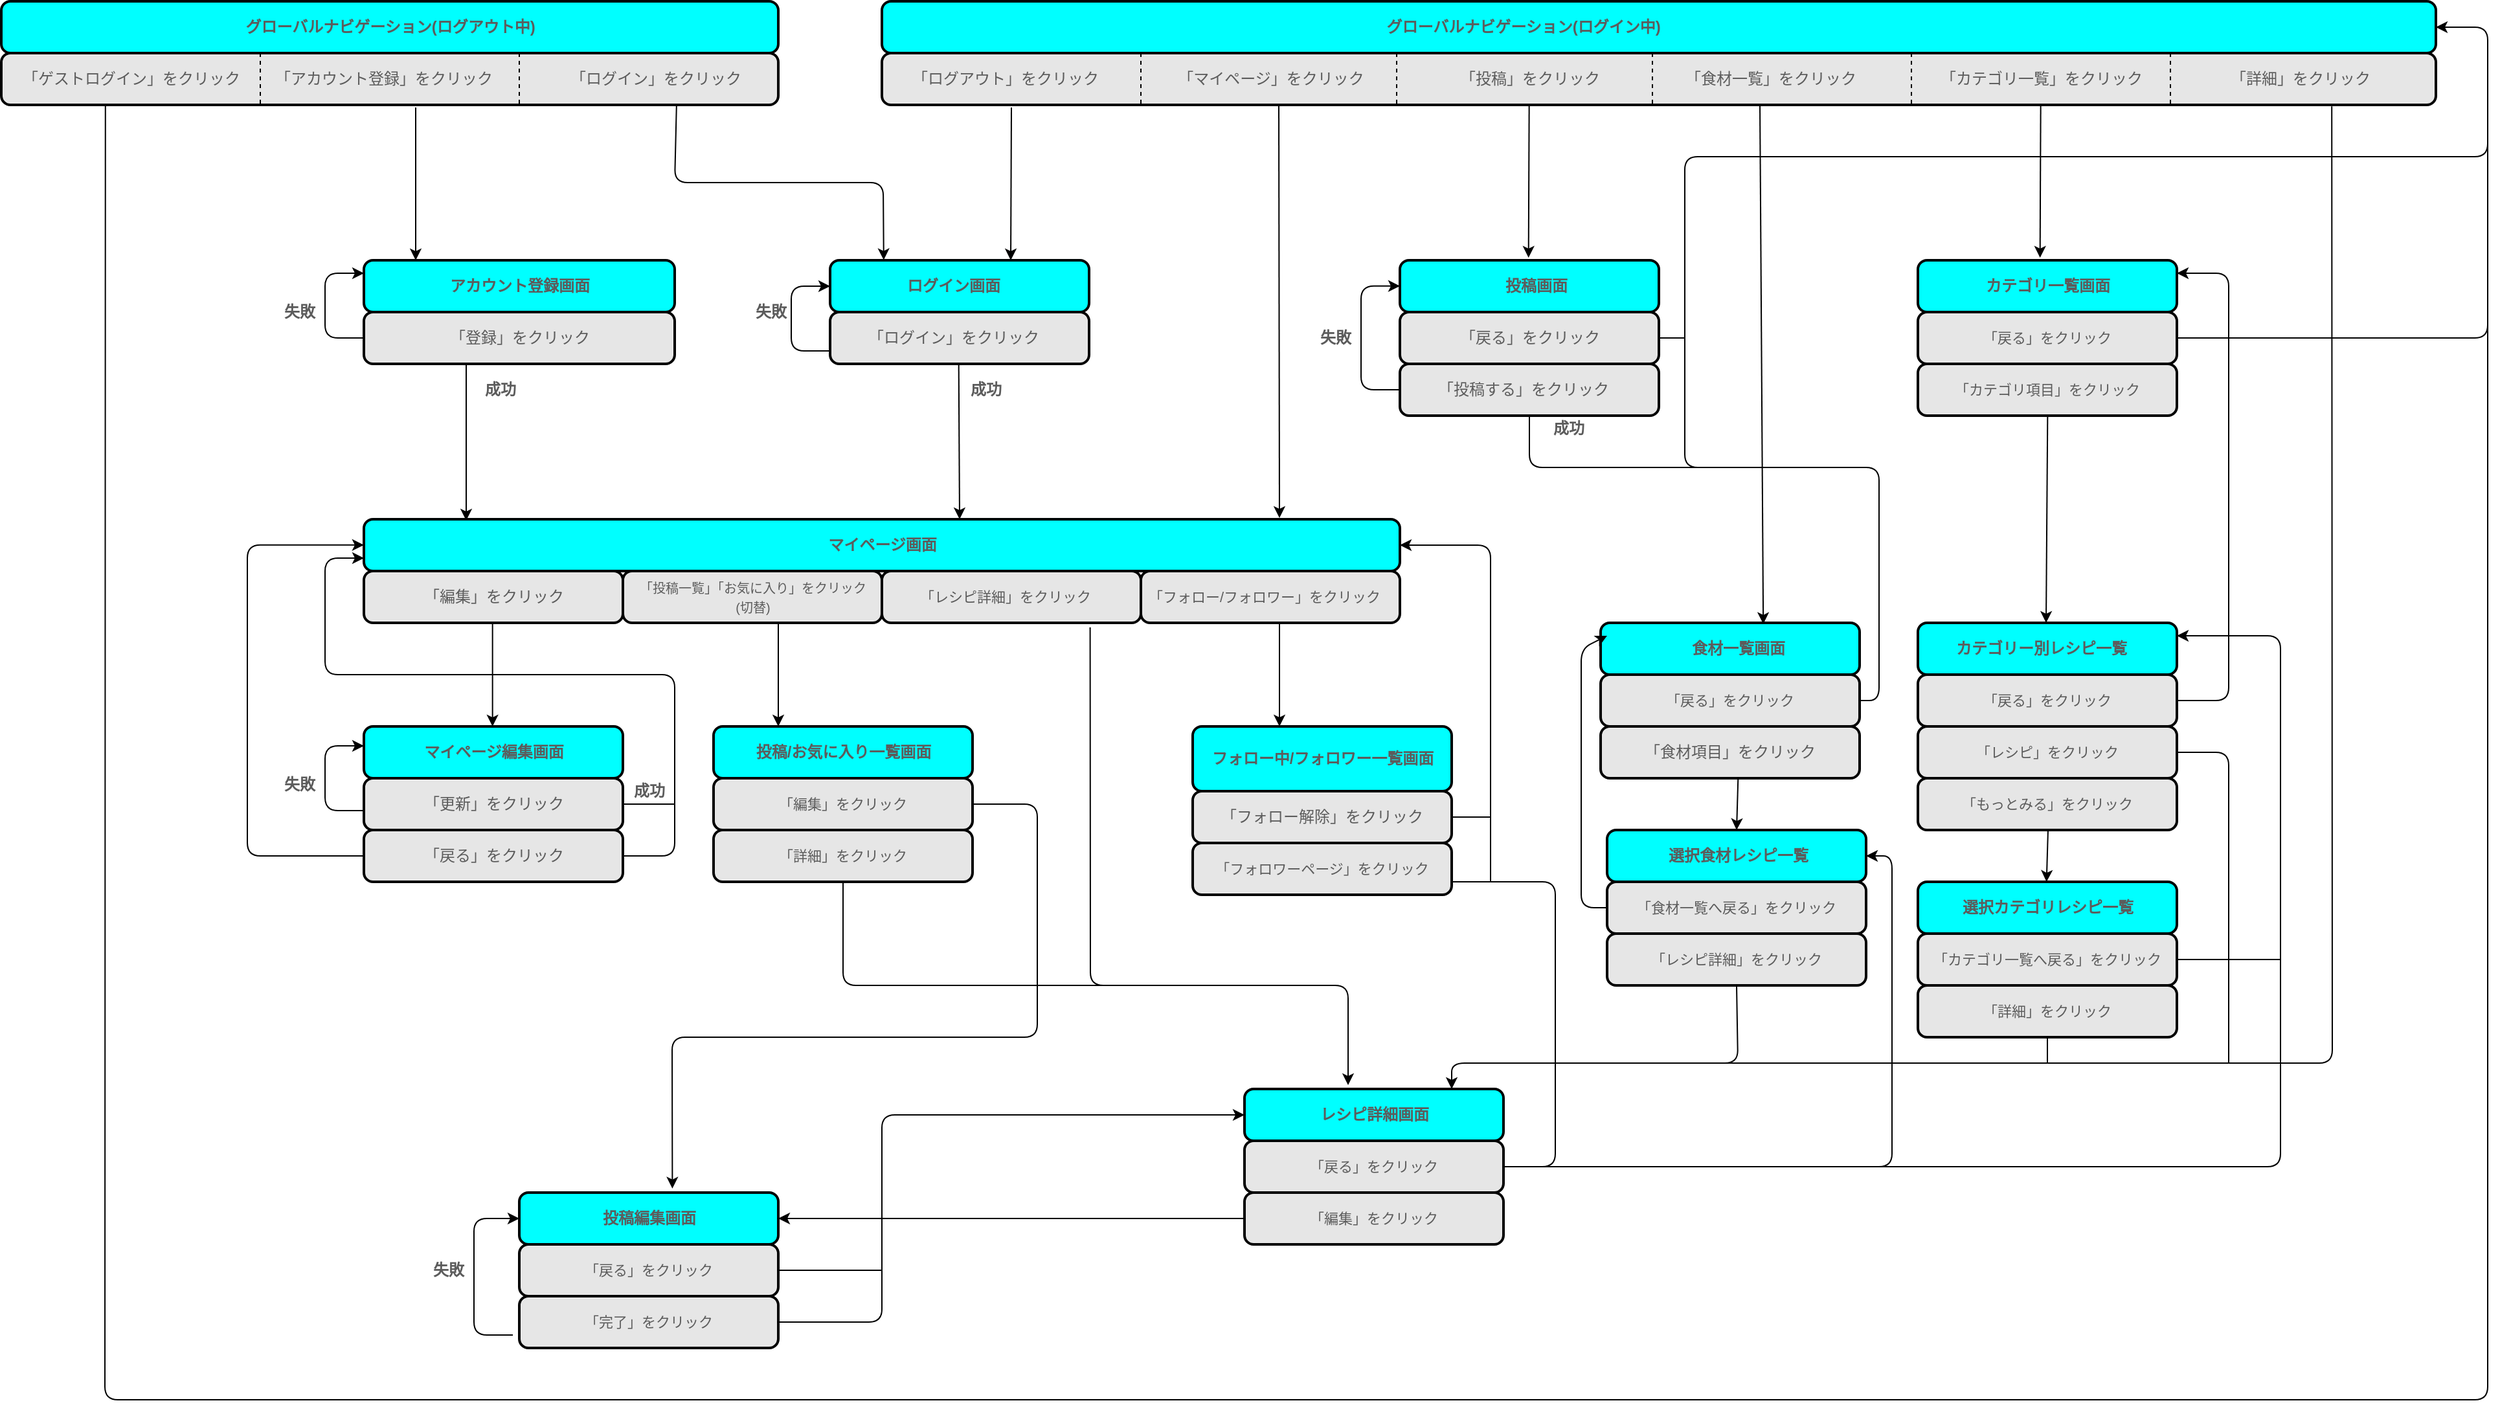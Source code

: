 <mxfile>
    <diagram id="wnUQLy2C2pSzw91083lf" name="ページ1">
        <mxGraphModel dx="1815" dy="859" grid="1" gridSize="10" guides="1" tooltips="1" connect="1" arrows="1" fold="1" page="1" pageScale="1" pageWidth="827" pageHeight="1169" math="0" shadow="0">
            <root>
                <mxCell id="0"/>
                <mxCell id="1" parent="0"/>
                <mxCell id="24" value="" style="rounded=1;whiteSpace=wrap;html=1;absoluteArcSize=1;arcSize=14;strokeWidth=2;sketch=0;fontColor=#5C5C5C;fillColor=#00FFFF;" parent="1" vertex="1">
                    <mxGeometry x="-160" y="40" width="600" height="40" as="geometry"/>
                </mxCell>
                <mxCell id="26" value="&lt;b&gt;グローバルナビゲーション(ログアウト中)&lt;/b&gt;" style="text;html=1;align=center;verticalAlign=middle;resizable=0;points=[];autosize=1;strokeColor=none;fontColor=#5C5C5C;" parent="1" vertex="1">
                    <mxGeometry x="20" y="50" width="240" height="20" as="geometry"/>
                </mxCell>
                <mxCell id="27" value="&lt;b&gt;グローバルナビゲーション(ログイン中)&lt;/b&gt;" style="text;html=1;align=center;verticalAlign=middle;resizable=0;points=[];autosize=1;strokeColor=none;fontColor=#5C5C5C;" parent="1" vertex="1">
                    <mxGeometry x="570" y="50" width="220" height="20" as="geometry"/>
                </mxCell>
                <mxCell id="28" value="" style="rounded=1;whiteSpace=wrap;html=1;absoluteArcSize=1;arcSize=14;strokeWidth=2;sketch=0;fontColor=#5C5C5C;fillColor=#E6E6E6;" parent="1" vertex="1">
                    <mxGeometry x="-160" y="80" width="600" height="40" as="geometry"/>
                </mxCell>
                <mxCell id="29" value="" style="rounded=1;whiteSpace=wrap;html=1;absoluteArcSize=1;arcSize=14;strokeWidth=2;sketch=0;fontColor=#5C5C5C;fillColor=#E6E6E6;" parent="1" vertex="1">
                    <mxGeometry x="520" y="80" width="1200" height="40" as="geometry"/>
                </mxCell>
                <mxCell id="30" value="" style="line;strokeWidth=1;direction=south;html=1;perimeter=backbonePerimeter;points=[];outlineConnect=0;rounded=0;sketch=0;fontColor=#5C5C5C;fillColor=#E6E6E6;dashed=1;" parent="1" vertex="1">
                    <mxGeometry x="235" y="80" width="10" height="40" as="geometry"/>
                </mxCell>
                <mxCell id="31" value="" style="line;strokeWidth=1;direction=south;html=1;perimeter=backbonePerimeter;points=[];outlineConnect=0;rounded=0;sketch=0;fontColor=#5C5C5C;fillColor=#E6E6E6;dashed=1;" parent="1" vertex="1">
                    <mxGeometry x="715" y="80" width="10" height="40" as="geometry"/>
                </mxCell>
                <mxCell id="32" value="「ログイン」をクリック" style="text;html=1;align=center;verticalAlign=middle;resizable=0;points=[];autosize=1;strokeColor=none;fontColor=#5C5C5C;" parent="1" vertex="1">
                    <mxGeometry x="270" y="90" width="150" height="20" as="geometry"/>
                </mxCell>
                <mxCell id="33" value="&lt;font style=&quot;font-size: 12px&quot;&gt;「アカウント登録」をクリック&lt;/font&gt;" style="text;html=1;align=center;verticalAlign=middle;resizable=0;points=[];autosize=1;strokeColor=none;fontColor=#5C5C5C;" parent="1" vertex="1">
                    <mxGeometry x="45" y="90" width="180" height="20" as="geometry"/>
                </mxCell>
                <mxCell id="35" value="" style="rounded=1;whiteSpace=wrap;html=1;absoluteArcSize=1;arcSize=14;strokeWidth=2;sketch=0;fontColor=#5C5C5C;fillColor=#00FFFF;" parent="1" vertex="1">
                    <mxGeometry x="520" y="40" width="1200" height="40" as="geometry"/>
                </mxCell>
                <mxCell id="37" value="&lt;b&gt;グローバルナビゲーション(ログイン中)&lt;/b&gt;" style="text;html=1;align=center;verticalAlign=middle;resizable=0;points=[];autosize=1;strokeColor=none;fontColor=#5C5C5C;" parent="1" vertex="1">
                    <mxGeometry x="905" y="50" width="220" height="20" as="geometry"/>
                </mxCell>
                <mxCell id="44" value="" style="rounded=1;whiteSpace=wrap;html=1;absoluteArcSize=1;arcSize=14;strokeWidth=2;sketch=0;fontColor=#5C5C5C;fillColor=#00FFFF;" parent="1" vertex="1">
                    <mxGeometry x="120" y="240" width="240" height="40" as="geometry"/>
                </mxCell>
                <mxCell id="45" value="&lt;b&gt;アカウント登録画面&lt;/b&gt;" style="text;html=1;align=center;verticalAlign=middle;resizable=0;points=[];autosize=1;strokeColor=none;fontColor=#5C5C5C;" parent="1" vertex="1">
                    <mxGeometry x="180" y="250" width="120" height="20" as="geometry"/>
                </mxCell>
                <mxCell id="46" value="" style="rounded=1;whiteSpace=wrap;html=1;absoluteArcSize=1;arcSize=14;strokeWidth=2;sketch=0;fontColor=#5C5C5C;fillColor=#E6E6E6;" parent="1" vertex="1">
                    <mxGeometry x="120" y="280" width="240" height="40" as="geometry"/>
                </mxCell>
                <mxCell id="48" value="&lt;font style=&quot;font-size: 12px&quot;&gt;「登録」をクリック&lt;/font&gt;" style="text;html=1;align=center;verticalAlign=middle;resizable=0;points=[];autosize=1;strokeColor=none;fontColor=#5C5C5C;" parent="1" vertex="1">
                    <mxGeometry x="180" y="290" width="120" height="20" as="geometry"/>
                </mxCell>
                <mxCell id="50" value="「ログアウト」をクリック" style="text;html=1;align=center;verticalAlign=middle;resizable=0;points=[];autosize=1;strokeColor=none;fontColor=#5C5C5C;" parent="1" vertex="1">
                    <mxGeometry x="535" y="90" width="160" height="20" as="geometry"/>
                </mxCell>
                <mxCell id="51" value="" style="rounded=1;whiteSpace=wrap;html=1;absoluteArcSize=1;arcSize=14;strokeWidth=2;sketch=0;fontColor=#5C5C5C;fillColor=#00FFFF;" parent="1" vertex="1">
                    <mxGeometry x="480" y="240" width="200" height="40" as="geometry"/>
                </mxCell>
                <mxCell id="52" value="&lt;b&gt;ログイン画面&lt;/b&gt;" style="text;html=1;align=center;verticalAlign=middle;resizable=0;points=[];autosize=1;strokeColor=none;fontColor=#5C5C5C;" parent="1" vertex="1">
                    <mxGeometry x="530" y="250" width="90" height="20" as="geometry"/>
                </mxCell>
                <mxCell id="53" value="" style="rounded=1;whiteSpace=wrap;html=1;absoluteArcSize=1;arcSize=14;strokeWidth=2;sketch=0;fontColor=#5C5C5C;fillColor=#E6E6E6;" parent="1" vertex="1">
                    <mxGeometry x="480" y="280" width="200" height="40" as="geometry"/>
                </mxCell>
                <mxCell id="54" value="「ログイン」をクリック" style="text;html=1;align=center;verticalAlign=middle;resizable=0;points=[];autosize=1;strokeColor=none;fontColor=#5C5C5C;" parent="1" vertex="1">
                    <mxGeometry x="500" y="290" width="150" height="20" as="geometry"/>
                </mxCell>
                <mxCell id="58" value="" style="endArrow=classic;html=1;fontColor=#5C5C5C;fillColor=#21C0A5;" parent="1" edge="1">
                    <mxGeometry width="50" height="50" relative="1" as="geometry">
                        <mxPoint x="160" y="122" as="sourcePoint"/>
                        <mxPoint x="160" y="240" as="targetPoint"/>
                    </mxGeometry>
                </mxCell>
                <mxCell id="59" value="" style="endArrow=classic;html=1;fontColor=#5C5C5C;fillColor=#21C0A5;" parent="1" edge="1">
                    <mxGeometry width="50" height="50" relative="1" as="geometry">
                        <mxPoint x="620" y="122" as="sourcePoint"/>
                        <mxPoint x="619.5" y="240" as="targetPoint"/>
                    </mxGeometry>
                </mxCell>
                <mxCell id="60" value="" style="endArrow=classic;html=1;fontColor=#5C5C5C;fillColor=#21C0A5;exitX=0.869;exitY=1.025;exitDx=0;exitDy=0;exitPerimeter=0;entryX=0.207;entryY=-0.005;entryDx=0;entryDy=0;entryPerimeter=0;" parent="1" source="28" target="51" edge="1">
                    <mxGeometry width="50" height="50" relative="1" as="geometry">
                        <mxPoint x="340.4" y="110.0" as="sourcePoint"/>
                        <mxPoint x="560" y="180" as="targetPoint"/>
                        <Array as="points">
                            <mxPoint x="360" y="180"/>
                            <mxPoint x="521" y="180"/>
                        </Array>
                    </mxGeometry>
                </mxCell>
                <mxCell id="62" value="「マイページ」をクリック" style="text;html=1;align=center;verticalAlign=middle;resizable=0;points=[];autosize=1;strokeColor=none;fontColor=#5C5C5C;" parent="1" vertex="1">
                    <mxGeometry x="740" y="90" width="160" height="20" as="geometry"/>
                </mxCell>
                <mxCell id="63" value="" style="rounded=1;whiteSpace=wrap;html=1;absoluteArcSize=1;arcSize=14;strokeWidth=2;sketch=0;fontColor=#5C5C5C;fillColor=#00FFFF;" parent="1" vertex="1">
                    <mxGeometry x="120" y="440" width="800" height="40" as="geometry"/>
                </mxCell>
                <mxCell id="64" value="" style="rounded=1;whiteSpace=wrap;html=1;absoluteArcSize=1;arcSize=14;strokeWidth=2;sketch=0;fontColor=#5C5C5C;fillColor=#E6E6E6;" parent="1" vertex="1">
                    <mxGeometry x="120" y="480" width="200" height="40" as="geometry"/>
                </mxCell>
                <mxCell id="65" value="&lt;b&gt;マイページ画面&lt;/b&gt;" style="text;html=1;align=center;verticalAlign=middle;resizable=0;points=[];autosize=1;strokeColor=none;fontColor=#5C5C5C;" parent="1" vertex="1">
                    <mxGeometry x="470" y="450" width="100" height="20" as="geometry"/>
                </mxCell>
                <mxCell id="72" value="「編集」をクリック" style="text;html=1;align=center;verticalAlign=middle;resizable=0;points=[];autosize=1;strokeColor=none;fontColor=#5C5C5C;" parent="1" vertex="1">
                    <mxGeometry x="160" y="490" width="120" height="20" as="geometry"/>
                </mxCell>
                <mxCell id="76" value="" style="rounded=1;whiteSpace=wrap;html=1;absoluteArcSize=1;arcSize=14;strokeWidth=2;sketch=0;fontColor=#5C5C5C;fillColor=#00FFFF;" parent="1" vertex="1">
                    <mxGeometry x="120" y="600" width="200" height="40" as="geometry"/>
                </mxCell>
                <mxCell id="78" value="&lt;b&gt;マイページ編集画面&lt;/b&gt;" style="text;html=1;align=center;verticalAlign=middle;resizable=0;points=[];autosize=1;strokeColor=none;fontColor=#5C5C5C;" parent="1" vertex="1">
                    <mxGeometry x="160" y="610" width="120" height="20" as="geometry"/>
                </mxCell>
                <mxCell id="84" value="成功" style="text;html=1;align=center;verticalAlign=middle;resizable=0;points=[];autosize=1;strokeColor=none;fontColor=#5C5C5C;fontStyle=1" parent="1" vertex="1">
                    <mxGeometry x="320" y="640" width="40" height="20" as="geometry"/>
                </mxCell>
                <mxCell id="86" value="" style="rounded=1;whiteSpace=wrap;html=1;absoluteArcSize=1;arcSize=14;strokeWidth=2;sketch=0;fontColor=#5C5C5C;fillColor=#E6E6E6;" parent="1" vertex="1">
                    <mxGeometry x="120" y="640" width="200" height="40" as="geometry"/>
                </mxCell>
                <mxCell id="88" value="" style="rounded=1;whiteSpace=wrap;html=1;absoluteArcSize=1;arcSize=14;strokeWidth=2;sketch=0;fontColor=#5C5C5C;fillColor=#E6E6E6;" parent="1" vertex="1">
                    <mxGeometry x="120" y="680" width="200" height="40" as="geometry"/>
                </mxCell>
                <mxCell id="89" value="" style="rounded=1;whiteSpace=wrap;html=1;absoluteArcSize=1;arcSize=14;strokeWidth=2;sketch=0;fontColor=#5C5C5C;fillColor=#E6E6E6;" parent="1" vertex="1">
                    <mxGeometry x="520" y="480" width="200" height="40" as="geometry"/>
                </mxCell>
                <mxCell id="90" value="" style="rounded=1;whiteSpace=wrap;html=1;absoluteArcSize=1;arcSize=14;strokeWidth=2;sketch=0;fontColor=#5C5C5C;fillColor=#00FFFF;" parent="1" vertex="1">
                    <mxGeometry x="760" y="600" width="200" height="50" as="geometry"/>
                </mxCell>
                <mxCell id="91" value="「フォロー解除」をクリック" style="rounded=1;whiteSpace=wrap;html=1;absoluteArcSize=1;arcSize=14;strokeWidth=2;sketch=0;fontColor=#5C5C5C;fillColor=#E6E6E6;" parent="1" vertex="1">
                    <mxGeometry x="760" y="650" width="200" height="40" as="geometry"/>
                </mxCell>
                <mxCell id="93" value="「レシピ詳細」をクリック" style="text;html=1;align=center;verticalAlign=middle;resizable=0;points=[];autosize=1;strokeColor=none;fontColor=#5C5C5C;fontSize=11;" parent="1" vertex="1">
                    <mxGeometry x="540" y="490" width="150" height="20" as="geometry"/>
                </mxCell>
                <mxCell id="94" value="&lt;b&gt;フォロー中/フォロワー一覧画面&lt;/b&gt;" style="text;html=1;align=center;verticalAlign=middle;resizable=0;points=[];autosize=1;strokeColor=none;fontColor=#5C5C5C;" parent="1" vertex="1">
                    <mxGeometry x="765" y="615" width="190" height="20" as="geometry"/>
                </mxCell>
                <mxCell id="96" value="「戻る」をクリック" style="text;html=1;align=center;verticalAlign=middle;resizable=0;points=[];autosize=1;strokeColor=none;fontColor=#5C5C5C;" parent="1" vertex="1">
                    <mxGeometry x="160" y="690" width="120" height="20" as="geometry"/>
                </mxCell>
                <mxCell id="97" value="" style="edgeStyle=segmentEdgeStyle;endArrow=classic;html=1;fontColor=#5C5C5C;strokeColor=#000000;fillColor=#21C0A5;" parent="1" edge="1">
                    <mxGeometry width="50" height="50" relative="1" as="geometry">
                        <mxPoint x="120" y="700" as="sourcePoint"/>
                        <mxPoint x="119.93" y="459.93" as="targetPoint"/>
                        <Array as="points">
                            <mxPoint x="30" y="700"/>
                            <mxPoint x="30" y="460"/>
                        </Array>
                    </mxGeometry>
                </mxCell>
                <mxCell id="101" value="" style="edgeStyle=segmentEdgeStyle;endArrow=classic;html=1;fontColor=#5C5C5C;strokeColor=#000000;fillColor=#21C0A5;entryX=1;entryY=0.5;entryDx=0;entryDy=0;" parent="1" target="63" edge="1">
                    <mxGeometry width="50" height="50" relative="1" as="geometry">
                        <mxPoint x="990" y="720" as="sourcePoint"/>
                        <mxPoint x="730" y="460" as="targetPoint"/>
                        <Array as="points">
                            <mxPoint x="990" y="670"/>
                            <mxPoint x="990" y="460"/>
                        </Array>
                    </mxGeometry>
                </mxCell>
                <mxCell id="105" value="&lt;font style=&quot;font-size: 11px&quot;&gt;「フォロワーページ」をクリック&lt;/font&gt;" style="rounded=1;whiteSpace=wrap;html=1;absoluteArcSize=1;arcSize=14;strokeWidth=2;sketch=0;fontColor=#5C5C5C;fillColor=#E6E6E6;" parent="1" vertex="1">
                    <mxGeometry x="760" y="690" width="200" height="40" as="geometry"/>
                </mxCell>
                <mxCell id="107" value="" style="endArrow=classic;html=1;fontColor=#5C5C5C;fillColor=#21C0A5;" parent="1" edge="1">
                    <mxGeometry width="50" height="50" relative="1" as="geometry">
                        <mxPoint x="219.33" y="520" as="sourcePoint"/>
                        <mxPoint x="219.33" y="600" as="targetPoint"/>
                    </mxGeometry>
                </mxCell>
                <mxCell id="108" value="" style="endArrow=classic;html=1;fontColor=#5C5C5C;fillColor=#21C0A5;" parent="1" edge="1">
                    <mxGeometry width="50" height="50" relative="1" as="geometry">
                        <mxPoint x="827" y="520" as="sourcePoint"/>
                        <mxPoint x="827" y="600" as="targetPoint"/>
                    </mxGeometry>
                </mxCell>
                <mxCell id="110" value="" style="line;strokeWidth=1;direction=south;html=1;perimeter=backbonePerimeter;points=[];outlineConnect=0;rounded=0;sketch=0;fontColor=#5C5C5C;fillColor=#E6E6E6;dashed=1;" parent="1" vertex="1">
                    <mxGeometry x="725" y="80" width="385" height="40" as="geometry"/>
                </mxCell>
                <mxCell id="112" value="" style="edgeStyle=segmentEdgeStyle;endArrow=classic;html=1;fontSize=11;fontColor=#5C5C5C;strokeColor=#000000;fillColor=#21C0A5;exitX=0;exitY=0.5;exitDx=0;exitDy=0;entryX=0;entryY=0.25;entryDx=0;entryDy=0;" parent="1" source="46" target="44" edge="1">
                    <mxGeometry width="50" height="50" relative="1" as="geometry">
                        <mxPoint x="390" y="440" as="sourcePoint"/>
                        <mxPoint x="100" y="260" as="targetPoint"/>
                        <Array as="points">
                            <mxPoint x="90" y="300"/>
                            <mxPoint x="90" y="250"/>
                        </Array>
                    </mxGeometry>
                </mxCell>
                <mxCell id="114" value="" style="edgeStyle=segmentEdgeStyle;endArrow=classic;html=1;fontSize=11;fontColor=#5C5C5C;strokeColor=#000000;fillColor=#21C0A5;exitX=0;exitY=0.5;exitDx=0;exitDy=0;entryX=0;entryY=0.25;entryDx=0;entryDy=0;" parent="1" edge="1">
                    <mxGeometry width="50" height="50" relative="1" as="geometry">
                        <mxPoint x="480" y="310" as="sourcePoint"/>
                        <mxPoint x="480" y="260" as="targetPoint"/>
                        <Array as="points">
                            <mxPoint x="450" y="310"/>
                            <mxPoint x="450" y="260"/>
                        </Array>
                    </mxGeometry>
                </mxCell>
                <mxCell id="115" value="失敗" style="text;html=1;align=center;verticalAlign=middle;resizable=0;points=[];autosize=1;strokeColor=none;fontColor=#5C5C5C;fontStyle=1" parent="1" vertex="1">
                    <mxGeometry x="414" y="270" width="40" height="20" as="geometry"/>
                </mxCell>
                <mxCell id="116" value="「食材一覧」をクリック" style="text;html=1;align=center;verticalAlign=middle;resizable=0;points=[];autosize=1;strokeColor=none;fontColor=#5C5C5C;" parent="1" vertex="1">
                    <mxGeometry x="1131" y="90" width="150" height="20" as="geometry"/>
                </mxCell>
                <mxCell id="117" value="「カテゴリ一覧」をクリック" style="text;html=1;align=center;verticalAlign=middle;resizable=0;points=[];autosize=1;strokeColor=none;fontColor=#5C5C5C;" parent="1" vertex="1">
                    <mxGeometry x="1330" y="90" width="170" height="20" as="geometry"/>
                </mxCell>
                <mxCell id="118" value="" style="line;strokeWidth=1;direction=south;html=1;perimeter=backbonePerimeter;points=[];outlineConnect=0;rounded=0;sketch=0;fontColor=#5C5C5C;fillColor=#E6E6E6;dashed=1;" parent="1" vertex="1">
                    <mxGeometry x="1110" y="80" width="10" height="40" as="geometry"/>
                </mxCell>
                <mxCell id="120" value="" style="line;strokeWidth=1;direction=south;html=1;perimeter=backbonePerimeter;points=[];outlineConnect=0;rounded=0;sketch=0;fontColor=#5C5C5C;fillColor=#E6E6E6;dashed=1;" parent="1" vertex="1">
                    <mxGeometry x="1310" y="80" width="10" height="40" as="geometry"/>
                </mxCell>
                <mxCell id="121" value="「投稿」をクリック" style="text;html=1;align=center;verticalAlign=middle;resizable=0;points=[];autosize=1;strokeColor=none;fontColor=#5C5C5C;" parent="1" vertex="1">
                    <mxGeometry x="960" y="90" width="120" height="20" as="geometry"/>
                </mxCell>
                <mxCell id="122" value="" style="endArrow=classic;html=1;fontColor=#5C5C5C;fillColor=#21C0A5;" parent="1" edge="1">
                    <mxGeometry width="50" height="50" relative="1" as="geometry">
                        <mxPoint x="826.5" y="120" as="sourcePoint"/>
                        <mxPoint x="827" y="439" as="targetPoint"/>
                    </mxGeometry>
                </mxCell>
                <mxCell id="95" value="「更新」をクリック" style="text;html=1;align=center;verticalAlign=middle;resizable=0;points=[];autosize=1;strokeColor=none;fontColor=#5C5C5C;" parent="1" vertex="1">
                    <mxGeometry x="160" y="650" width="120" height="20" as="geometry"/>
                </mxCell>
                <mxCell id="127" value="" style="endArrow=classic;html=1;" parent="1" edge="1">
                    <mxGeometry width="50" height="50" relative="1" as="geometry">
                        <mxPoint x="199" y="320" as="sourcePoint"/>
                        <mxPoint x="199" y="441" as="targetPoint"/>
                    </mxGeometry>
                </mxCell>
                <mxCell id="129" value="成功" style="text;html=1;align=center;verticalAlign=middle;resizable=0;points=[];autosize=1;strokeColor=none;fontColor=#5C5C5C;fontStyle=1" parent="1" vertex="1">
                    <mxGeometry x="205" y="330" width="40" height="20" as="geometry"/>
                </mxCell>
                <mxCell id="130" value="成功" style="text;html=1;align=center;verticalAlign=middle;resizable=0;points=[];autosize=1;strokeColor=none;fontColor=#5C5C5C;fontStyle=1" parent="1" vertex="1">
                    <mxGeometry x="580" y="330" width="40" height="20" as="geometry"/>
                </mxCell>
                <mxCell id="132" value="" style="endArrow=classic;html=1;exitX=1;exitY=0.5;exitDx=0;exitDy=0;entryX=0;entryY=0.75;entryDx=0;entryDy=0;" parent="1" source="88" target="63" edge="1">
                    <mxGeometry width="50" height="50" relative="1" as="geometry">
                        <mxPoint x="460" y="460" as="sourcePoint"/>
                        <mxPoint x="90" y="470" as="targetPoint"/>
                        <Array as="points">
                            <mxPoint x="360" y="700"/>
                            <mxPoint x="360" y="560"/>
                            <mxPoint x="90" y="560"/>
                            <mxPoint x="90" y="470"/>
                        </Array>
                    </mxGeometry>
                </mxCell>
                <mxCell id="134" value="" style="rounded=1;whiteSpace=wrap;html=1;absoluteArcSize=1;arcSize=14;strokeWidth=2;sketch=0;fontColor=#5C5C5C;fillColor=#00FFFF;" parent="1" vertex="1">
                    <mxGeometry x="920" y="240" width="200" height="40" as="geometry"/>
                </mxCell>
                <mxCell id="135" value="" style="rounded=1;whiteSpace=wrap;html=1;absoluteArcSize=1;arcSize=14;strokeWidth=2;sketch=0;fontColor=#5C5C5C;fillColor=#E6E6E6;" parent="1" vertex="1">
                    <mxGeometry x="920" y="320" width="200" height="40" as="geometry"/>
                </mxCell>
                <mxCell id="136" value="&lt;b&gt;投稿画面&lt;/b&gt;" style="text;html=1;align=center;verticalAlign=middle;resizable=0;points=[];autosize=1;strokeColor=none;fontColor=#5C5C5C;" parent="1" vertex="1">
                    <mxGeometry x="995" y="250" width="60" height="20" as="geometry"/>
                </mxCell>
                <mxCell id="137" value="「投稿する」をクリック" style="text;html=1;align=center;verticalAlign=middle;resizable=0;points=[];autosize=1;strokeColor=none;fontColor=#5C5C5C;" parent="1" vertex="1">
                    <mxGeometry x="940" y="330" width="150" height="20" as="geometry"/>
                </mxCell>
                <mxCell id="138" value="" style="endArrow=classic;html=1;fontColor=#5C5C5C;fillColor=#21C0A5;" parent="1" edge="1">
                    <mxGeometry width="50" height="50" relative="1" as="geometry">
                        <mxPoint x="1019.83" y="120" as="sourcePoint"/>
                        <mxPoint x="1019.33" y="238" as="targetPoint"/>
                    </mxGeometry>
                </mxCell>
                <mxCell id="139" value="" style="edgeStyle=segmentEdgeStyle;endArrow=classic;html=1;fontSize=11;fontColor=#5C5C5C;strokeColor=#000000;fillColor=#21C0A5;entryX=0;entryY=0.25;entryDx=0;entryDy=0;exitX=0;exitY=0.5;exitDx=0;exitDy=0;" parent="1" source="135" edge="1">
                    <mxGeometry width="50" height="50" relative="1" as="geometry">
                        <mxPoint x="890" y="340" as="sourcePoint"/>
                        <mxPoint x="920" y="259.93" as="targetPoint"/>
                        <Array as="points">
                            <mxPoint x="890" y="340"/>
                            <mxPoint x="890" y="260"/>
                        </Array>
                    </mxGeometry>
                </mxCell>
                <mxCell id="140" value="失敗" style="text;html=1;align=center;verticalAlign=middle;resizable=0;points=[];autosize=1;strokeColor=none;fontColor=#5C5C5C;fontStyle=1" parent="1" vertex="1">
                    <mxGeometry x="850" y="290" width="40" height="20" as="geometry"/>
                </mxCell>
                <mxCell id="142" value="成功" style="text;html=1;align=center;verticalAlign=middle;resizable=0;points=[];autosize=1;strokeColor=none;fontColor=#5C5C5C;fontStyle=1" parent="1" vertex="1">
                    <mxGeometry x="1030" y="360" width="40" height="20" as="geometry"/>
                </mxCell>
                <mxCell id="145" value="" style="rounded=1;whiteSpace=wrap;html=1;absoluteArcSize=1;arcSize=14;strokeWidth=2;sketch=0;fontColor=#5C5C5C;fillColor=#E6E6E6;" parent="1" vertex="1">
                    <mxGeometry x="920" y="280" width="200" height="40" as="geometry"/>
                </mxCell>
                <mxCell id="146" value="「戻る」をクリック" style="text;html=1;align=center;verticalAlign=middle;resizable=0;points=[];autosize=1;strokeColor=none;fontColor=#5C5C5C;" parent="1" vertex="1">
                    <mxGeometry x="960" y="290" width="120" height="20" as="geometry"/>
                </mxCell>
                <mxCell id="151" value="" style="rounded=1;whiteSpace=wrap;html=1;absoluteArcSize=1;arcSize=14;strokeWidth=2;sketch=0;fontColor=#5C5C5C;fillColor=#00FFFF;" parent="1" vertex="1">
                    <mxGeometry x="1075" y="520" width="200" height="40" as="geometry"/>
                </mxCell>
                <mxCell id="152" value="「食材項目」をクリック" style="rounded=1;whiteSpace=wrap;html=1;absoluteArcSize=1;arcSize=14;strokeWidth=2;sketch=0;fontColor=#5C5C5C;fillColor=#E6E6E6;" parent="1" vertex="1">
                    <mxGeometry x="1075" y="600" width="200" height="40" as="geometry"/>
                </mxCell>
                <mxCell id="154" value="&lt;b&gt;食材一覧画面&lt;/b&gt;" style="text;html=1;align=center;verticalAlign=middle;resizable=0;points=[];autosize=1;strokeColor=none;fontColor=#5C5C5C;" parent="1" vertex="1">
                    <mxGeometry x="1136" y="530" width="90" height="20" as="geometry"/>
                </mxCell>
                <mxCell id="160" value="" style="rounded=1;whiteSpace=wrap;html=1;absoluteArcSize=1;arcSize=14;strokeWidth=2;sketch=0;fontColor=#5C5C5C;fillColor=#00FFFF;" parent="1" vertex="1">
                    <mxGeometry x="390" y="600" width="200" height="40" as="geometry"/>
                </mxCell>
                <mxCell id="161" value="&lt;b&gt;投稿/お気に入り一覧画面&lt;/b&gt;" style="text;html=1;align=center;verticalAlign=middle;resizable=0;points=[];autosize=1;strokeColor=none;fontColor=#5C5C5C;" parent="1" vertex="1">
                    <mxGeometry x="415" y="610" width="150" height="20" as="geometry"/>
                </mxCell>
                <mxCell id="163" value="" style="rounded=1;whiteSpace=wrap;html=1;absoluteArcSize=1;arcSize=14;strokeWidth=2;sketch=0;fontColor=#5C5C5C;fillColor=#E6E6E6;" parent="1" vertex="1">
                    <mxGeometry x="320" y="480" width="200" height="40" as="geometry"/>
                </mxCell>
                <mxCell id="164" value="&lt;font style=&quot;font-size: 10px&quot;&gt;「投稿一覧」「お気に入り」をクリック&lt;br&gt;(切替)&lt;/font&gt;" style="text;html=1;align=center;verticalAlign=middle;resizable=0;points=[];autosize=1;strokeColor=none;fontColor=#5C5C5C;" parent="1" vertex="1">
                    <mxGeometry x="320" y="485" width="200" height="30" as="geometry"/>
                </mxCell>
                <mxCell id="165" value="" style="endArrow=classic;html=1;fontColor=#5C5C5C;fillColor=#21C0A5;" parent="1" edge="1">
                    <mxGeometry width="50" height="50" relative="1" as="geometry">
                        <mxPoint x="440" y="520" as="sourcePoint"/>
                        <mxPoint x="440" y="600" as="targetPoint"/>
                    </mxGeometry>
                </mxCell>
                <mxCell id="166" value="" style="endArrow=none;html=1;exitX=0;exitY=0.5;exitDx=0;exitDy=0;entryX=1;entryY=0.5;entryDx=0;entryDy=0;" parent="1" target="86" edge="1">
                    <mxGeometry width="50" height="50" relative="1" as="geometry">
                        <mxPoint x="360" y="660" as="sourcePoint"/>
                        <mxPoint x="330" y="660" as="targetPoint"/>
                    </mxGeometry>
                </mxCell>
                <mxCell id="167" value="" style="endArrow=none;html=1;exitX=0.5;exitY=1;exitDx=0;exitDy=0;" parent="1" source="135" edge="1">
                    <mxGeometry width="50" height="50" relative="1" as="geometry">
                        <mxPoint x="1260" y="305" as="sourcePoint"/>
                        <mxPoint x="1140" y="400" as="targetPoint"/>
                        <Array as="points">
                            <mxPoint x="1020" y="400"/>
                            <mxPoint x="1180" y="400"/>
                        </Array>
                    </mxGeometry>
                </mxCell>
                <mxCell id="171" value="&lt;font style=&quot;font-size: 11px&quot;&gt;「戻る」をクリック&lt;/font&gt;" style="rounded=1;whiteSpace=wrap;html=1;absoluteArcSize=1;arcSize=14;strokeWidth=2;sketch=0;fontColor=#5C5C5C;fillColor=#E6E6E6;" parent="1" vertex="1">
                    <mxGeometry x="1075" y="560" width="200" height="40" as="geometry"/>
                </mxCell>
                <mxCell id="173" value="" style="endArrow=classic;html=1;fontColor=#5C5C5C;fillColor=#21C0A5;entryX=0.5;entryY=0;entryDx=0;entryDy=0;" parent="1" target="174" edge="1">
                    <mxGeometry width="50" height="50" relative="1" as="geometry">
                        <mxPoint x="1181.16" y="640" as="sourcePoint"/>
                        <mxPoint x="1180.33" y="720" as="targetPoint"/>
                    </mxGeometry>
                </mxCell>
                <mxCell id="174" value="" style="rounded=1;whiteSpace=wrap;html=1;absoluteArcSize=1;arcSize=14;strokeWidth=2;sketch=0;fontColor=#5C5C5C;fillColor=#00FFFF;" parent="1" vertex="1">
                    <mxGeometry x="1080" y="680" width="200" height="40" as="geometry"/>
                </mxCell>
                <mxCell id="175" value="&lt;b&gt;選択食材レシピ一覧&lt;/b&gt;" style="text;html=1;align=center;verticalAlign=middle;resizable=0;points=[];autosize=1;strokeColor=none;fontColor=#5C5C5C;" parent="1" vertex="1">
                    <mxGeometry x="1121" y="690" width="120" height="20" as="geometry"/>
                </mxCell>
                <mxCell id="176" value="&lt;font style=&quot;font-size: 11px&quot;&gt;「レシピ詳細」をクリック&lt;/font&gt;" style="rounded=1;whiteSpace=wrap;html=1;absoluteArcSize=1;arcSize=14;strokeWidth=2;sketch=0;fontColor=#5C5C5C;fillColor=#E6E6E6;" parent="1" vertex="1">
                    <mxGeometry x="1080" y="760" width="200" height="40" as="geometry"/>
                </mxCell>
                <mxCell id="178" value="" style="rounded=1;whiteSpace=wrap;html=1;absoluteArcSize=1;arcSize=14;strokeWidth=2;sketch=0;fontColor=#5C5C5C;fillColor=#00FFFF;" parent="1" vertex="1">
                    <mxGeometry x="1320" y="240" width="200" height="40" as="geometry"/>
                </mxCell>
                <mxCell id="179" value="&lt;font style=&quot;font-size: 11px&quot;&gt;「戻る」をクリック&lt;/font&gt;" style="rounded=1;whiteSpace=wrap;html=1;absoluteArcSize=1;arcSize=14;strokeWidth=2;sketch=0;fontColor=#5C5C5C;fillColor=#E6E6E6;" parent="1" vertex="1">
                    <mxGeometry x="1320" y="280" width="200" height="40" as="geometry"/>
                </mxCell>
                <mxCell id="180" value="&lt;font style=&quot;font-size: 11px&quot;&gt;「カテゴリ項目」をクリック&lt;/font&gt;" style="rounded=1;whiteSpace=wrap;html=1;absoluteArcSize=1;arcSize=14;strokeWidth=2;sketch=0;fontColor=#5C5C5C;fillColor=#E6E6E6;" parent="1" vertex="1">
                    <mxGeometry x="1320" y="320" width="200" height="40" as="geometry"/>
                </mxCell>
                <mxCell id="181" value="&lt;b&gt;カテゴリ一覧画面&lt;/b&gt;" style="text;html=1;align=center;verticalAlign=middle;resizable=0;points=[];autosize=1;strokeColor=none;fontColor=#5C5C5C;" parent="1" vertex="1">
                    <mxGeometry x="1365" y="250" width="110" height="20" as="geometry"/>
                </mxCell>
                <mxCell id="182" value="" style="endArrow=classic;html=1;exitX=1;exitY=0.5;exitDx=0;exitDy=0;entryX=1;entryY=0.5;entryDx=0;entryDy=0;" parent="1" source="171" target="35" edge="1">
                    <mxGeometry width="50" height="50" relative="1" as="geometry">
                        <mxPoint x="960" y="530" as="sourcePoint"/>
                        <mxPoint x="1560" y="50" as="targetPoint"/>
                        <Array as="points">
                            <mxPoint x="1290" y="580"/>
                            <mxPoint x="1290" y="400"/>
                            <mxPoint x="1140" y="400"/>
                            <mxPoint x="1140" y="160"/>
                            <mxPoint x="1760" y="160"/>
                            <mxPoint x="1760" y="60"/>
                        </Array>
                    </mxGeometry>
                </mxCell>
                <mxCell id="183" value="" style="endArrow=none;html=1;exitX=1;exitY=0.5;exitDx=0;exitDy=0;" parent="1" source="145" edge="1">
                    <mxGeometry width="50" height="50" relative="1" as="geometry">
                        <mxPoint x="1150" y="305" as="sourcePoint"/>
                        <mxPoint x="1140" y="300" as="targetPoint"/>
                    </mxGeometry>
                </mxCell>
                <mxCell id="184" value="" style="endArrow=classic;html=1;fontColor=#5C5C5C;fillColor=#21C0A5;" parent="1" edge="1">
                    <mxGeometry width="50" height="50" relative="1" as="geometry">
                        <mxPoint x="1414.83" y="120" as="sourcePoint"/>
                        <mxPoint x="1414.33" y="238" as="targetPoint"/>
                    </mxGeometry>
                </mxCell>
                <mxCell id="185" value="" style="endArrow=none;html=1;exitX=1;exitY=0.5;exitDx=0;exitDy=0;" parent="1" source="179" edge="1">
                    <mxGeometry width="50" height="50" relative="1" as="geometry">
                        <mxPoint x="1534" y="330" as="sourcePoint"/>
                        <mxPoint x="1760" y="160" as="targetPoint"/>
                        <Array as="points">
                            <mxPoint x="1760" y="300"/>
                            <mxPoint x="1760" y="120"/>
                        </Array>
                    </mxGeometry>
                </mxCell>
                <mxCell id="186" value="" style="endArrow=classic;html=1;fontColor=#5C5C5C;fillColor=#21C0A5;" parent="1" edge="1">
                    <mxGeometry width="50" height="50" relative="1" as="geometry">
                        <mxPoint x="1420.16" y="360" as="sourcePoint"/>
                        <mxPoint x="1419" y="520" as="targetPoint"/>
                    </mxGeometry>
                </mxCell>
                <mxCell id="187" value="" style="rounded=1;whiteSpace=wrap;html=1;absoluteArcSize=1;arcSize=14;strokeWidth=2;sketch=0;fontColor=#5C5C5C;fillColor=#00FFFF;" parent="1" vertex="1">
                    <mxGeometry x="1320" y="520" width="200" height="40" as="geometry"/>
                </mxCell>
                <mxCell id="188" value="&lt;font style=&quot;font-size: 11px&quot;&gt;「レシピ」をクリック&lt;/font&gt;" style="rounded=1;whiteSpace=wrap;html=1;absoluteArcSize=1;arcSize=14;strokeWidth=2;sketch=0;fontColor=#5C5C5C;fillColor=#E6E6E6;" parent="1" vertex="1">
                    <mxGeometry x="1320" y="600" width="200" height="40" as="geometry"/>
                </mxCell>
                <mxCell id="189" value="&lt;b&gt;カテゴリー別レシピ一覧&lt;/b&gt;" style="text;html=1;align=center;verticalAlign=middle;resizable=0;points=[];autosize=1;strokeColor=none;fontColor=#5C5C5C;" parent="1" vertex="1">
                    <mxGeometry x="1340" y="530" width="150" height="20" as="geometry"/>
                </mxCell>
                <mxCell id="191" value="&lt;font style=&quot;font-size: 11px&quot;&gt;「詳細」をクリック&lt;/font&gt;" style="rounded=1;whiteSpace=wrap;html=1;absoluteArcSize=1;arcSize=14;strokeWidth=2;sketch=0;fontColor=#5C5C5C;fillColor=#E6E6E6;" parent="1" vertex="1">
                    <mxGeometry x="390" y="680" width="200" height="40" as="geometry"/>
                </mxCell>
                <mxCell id="192" value="" style="rounded=1;whiteSpace=wrap;html=1;absoluteArcSize=1;arcSize=14;strokeWidth=2;sketch=0;fontColor=#5C5C5C;fillColor=#00FFFF;" parent="1" vertex="1">
                    <mxGeometry x="800" y="880" width="200" height="40" as="geometry"/>
                </mxCell>
                <mxCell id="193" value="&lt;b&gt;レシピ詳細画面&lt;/b&gt;" style="text;html=1;align=center;verticalAlign=middle;resizable=0;points=[];autosize=1;strokeColor=none;fontColor=#5C5C5C;" parent="1" vertex="1">
                    <mxGeometry x="850" y="890" width="100" height="20" as="geometry"/>
                </mxCell>
                <mxCell id="194" value="&lt;font style=&quot;font-size: 11px&quot;&gt;「戻る」をクリック&lt;/font&gt;" style="rounded=1;whiteSpace=wrap;html=1;absoluteArcSize=1;arcSize=14;strokeWidth=2;sketch=0;fontColor=#5C5C5C;fillColor=#E6E6E6;" parent="1" vertex="1">
                    <mxGeometry x="800" y="920" width="200" height="40" as="geometry"/>
                </mxCell>
                <mxCell id="196" value="" style="edgeStyle=segmentEdgeStyle;endArrow=classic;html=1;fontColor=#5C5C5C;strokeColor=#000000;fillColor=#21C0A5;exitX=1;exitY=0.5;exitDx=0;exitDy=0;entryX=1;entryY=0.5;entryDx=0;entryDy=0;" parent="1" source="194" target="174" edge="1">
                    <mxGeometry width="50" height="50" relative="1" as="geometry">
                        <mxPoint x="1185" y="940" as="sourcePoint"/>
                        <mxPoint x="1160" y="740" as="targetPoint"/>
                        <Array as="points">
                            <mxPoint x="1300" y="940"/>
                            <mxPoint x="1300" y="700"/>
                        </Array>
                    </mxGeometry>
                </mxCell>
                <mxCell id="212" value="" style="endArrow=none;html=1;" parent="1" edge="1">
                    <mxGeometry width="50" height="50" relative="1" as="geometry">
                        <mxPoint x="990" y="720" as="sourcePoint"/>
                        <mxPoint x="960" y="720" as="targetPoint"/>
                        <Array as="points">
                            <mxPoint x="990" y="720"/>
                        </Array>
                    </mxGeometry>
                </mxCell>
                <mxCell id="216" value="" style="rounded=1;whiteSpace=wrap;html=1;absoluteArcSize=1;arcSize=14;strokeWidth=2;sketch=0;fontColor=#5C5C5C;fillColor=#E6E6E6;" parent="1" vertex="1">
                    <mxGeometry x="720" y="480" width="200" height="40" as="geometry"/>
                </mxCell>
                <mxCell id="217" value="「フォロー/フォロワー」をクリック" style="text;html=1;align=center;verticalAlign=middle;resizable=0;points=[];autosize=1;strokeColor=none;fontColor=#5C5C5C;fontSize=11;" parent="1" vertex="1">
                    <mxGeometry x="720" y="490" width="190" height="20" as="geometry"/>
                </mxCell>
                <mxCell id="218" value="" style="endArrow=classic;html=1;fontColor=#5C5C5C;fillColor=#21C0A5;exitX=0.5;exitY=1;exitDx=0;exitDy=0;" parent="1" source="176" edge="1">
                    <mxGeometry width="50" height="50" relative="1" as="geometry">
                        <mxPoint x="1181.16" y="820" as="sourcePoint"/>
                        <mxPoint x="960" y="880" as="targetPoint"/>
                        <Array as="points">
                            <mxPoint x="1181" y="860"/>
                            <mxPoint x="960" y="860"/>
                        </Array>
                    </mxGeometry>
                </mxCell>
                <mxCell id="219" value="" style="endArrow=classic;html=1;exitX=0.565;exitY=0.975;exitDx=0;exitDy=0;exitPerimeter=0;entryX=0.628;entryY=0.022;entryDx=0;entryDy=0;entryPerimeter=0;" parent="1" source="29" target="151" edge="1">
                    <mxGeometry width="50" height="50" relative="1" as="geometry">
                        <mxPoint x="1250" y="530" as="sourcePoint"/>
                        <mxPoint x="1300" y="480" as="targetPoint"/>
                    </mxGeometry>
                </mxCell>
                <mxCell id="221" value="" style="endArrow=classic;html=1;fontColor=#5C5C5C;fillColor=#21C0A5;" parent="1" edge="1">
                    <mxGeometry width="50" height="50" relative="1" as="geometry">
                        <mxPoint x="579.33" y="320" as="sourcePoint"/>
                        <mxPoint x="580" y="440" as="targetPoint"/>
                    </mxGeometry>
                </mxCell>
                <mxCell id="222" value="" style="endArrow=classic;html=1;exitX=0.804;exitY=1.088;exitDx=0;exitDy=0;exitPerimeter=0;" parent="1" source="89" edge="1">
                    <mxGeometry width="50" height="50" relative="1" as="geometry">
                        <mxPoint x="740" y="950" as="sourcePoint"/>
                        <mxPoint x="880" y="877" as="targetPoint"/>
                        <Array as="points">
                            <mxPoint x="681" y="800"/>
                            <mxPoint x="780" y="800"/>
                            <mxPoint x="880" y="800"/>
                        </Array>
                    </mxGeometry>
                </mxCell>
                <mxCell id="224" value="" style="endArrow=none;html=1;" parent="1" edge="1">
                    <mxGeometry width="50" height="50" relative="1" as="geometry">
                        <mxPoint x="1420" y="860" as="sourcePoint"/>
                        <mxPoint x="1170" y="860" as="targetPoint"/>
                        <Array as="points">
                            <mxPoint x="1420" y="860"/>
                        </Array>
                    </mxGeometry>
                </mxCell>
                <mxCell id="225" value="" style="endArrow=classic;html=1;exitX=1;exitY=0.5;exitDx=0;exitDy=0;entryX=1;entryY=0.25;entryDx=0;entryDy=0;" parent="1" source="194" target="187" edge="1">
                    <mxGeometry width="50" height="50" relative="1" as="geometry">
                        <mxPoint x="980" y="700" as="sourcePoint"/>
                        <mxPoint x="1600" y="520" as="targetPoint"/>
                        <Array as="points">
                            <mxPoint x="1600" y="940"/>
                            <mxPoint x="1600" y="530"/>
                        </Array>
                    </mxGeometry>
                </mxCell>
                <mxCell id="227" value="" style="endArrow=none;html=1;exitX=1;exitY=0.5;exitDx=0;exitDy=0;" parent="1" source="194" edge="1">
                    <mxGeometry width="50" height="50" relative="1" as="geometry">
                        <mxPoint x="1035" y="940" as="sourcePoint"/>
                        <mxPoint x="980" y="720" as="targetPoint"/>
                        <Array as="points">
                            <mxPoint x="1040" y="940"/>
                            <mxPoint x="1040" y="880"/>
                            <mxPoint x="1040" y="720"/>
                        </Array>
                    </mxGeometry>
                </mxCell>
                <mxCell id="228" value="&lt;font style=&quot;font-size: 11px&quot;&gt;「編集」をクリック&lt;/font&gt;" style="rounded=1;whiteSpace=wrap;html=1;absoluteArcSize=1;arcSize=14;strokeWidth=2;sketch=0;fontColor=#5C5C5C;fillColor=#E6E6E6;" parent="1" vertex="1">
                    <mxGeometry x="800" y="960" width="200" height="40" as="geometry"/>
                </mxCell>
                <mxCell id="229" value="" style="rounded=1;whiteSpace=wrap;html=1;absoluteArcSize=1;arcSize=14;strokeWidth=2;sketch=0;fontColor=#5C5C5C;fillColor=#00FFFF;" parent="1" vertex="1">
                    <mxGeometry x="240" y="960" width="200" height="40" as="geometry"/>
                </mxCell>
                <mxCell id="230" value="&lt;font style=&quot;font-size: 11px&quot;&gt;「戻る」をクリック&lt;/font&gt;" style="rounded=1;whiteSpace=wrap;html=1;absoluteArcSize=1;arcSize=14;strokeWidth=2;sketch=0;fontColor=#5C5C5C;fillColor=#E6E6E6;" parent="1" vertex="1">
                    <mxGeometry x="240" y="1000" width="200" height="40" as="geometry"/>
                </mxCell>
                <mxCell id="231" value="&lt;font style=&quot;font-size: 11px&quot;&gt;「完了」をクリック&lt;/font&gt;" style="rounded=1;whiteSpace=wrap;html=1;absoluteArcSize=1;arcSize=14;strokeWidth=2;sketch=0;fontColor=#5C5C5C;fillColor=#E6E6E6;" parent="1" vertex="1">
                    <mxGeometry x="240" y="1040" width="200" height="40" as="geometry"/>
                </mxCell>
                <mxCell id="232" value="" style="edgeStyle=segmentEdgeStyle;endArrow=classic;html=1;fontSize=11;fontColor=#5C5C5C;strokeColor=#000000;fillColor=#21C0A5;exitX=0;exitY=0.5;exitDx=0;exitDy=0;entryX=0;entryY=0.5;entryDx=0;entryDy=0;" parent="1" target="229" edge="1">
                    <mxGeometry width="50" height="50" relative="1" as="geometry">
                        <mxPoint x="235" y="1070" as="sourcePoint"/>
                        <mxPoint x="205" y="970" as="targetPoint"/>
                        <Array as="points">
                            <mxPoint x="205" y="1070"/>
                            <mxPoint x="205" y="980"/>
                        </Array>
                    </mxGeometry>
                </mxCell>
                <mxCell id="234" value="失敗" style="text;html=1;align=center;verticalAlign=middle;resizable=0;points=[];autosize=1;strokeColor=none;fontColor=#5C5C5C;fontStyle=1" parent="1" vertex="1">
                    <mxGeometry x="50" y="270" width="40" height="20" as="geometry"/>
                </mxCell>
                <mxCell id="235" value="失敗" style="text;html=1;align=center;verticalAlign=middle;resizable=0;points=[];autosize=1;strokeColor=none;fontColor=#5C5C5C;fontStyle=1" parent="1" vertex="1">
                    <mxGeometry x="165" y="1010" width="40" height="20" as="geometry"/>
                </mxCell>
                <mxCell id="236" value="" style="endArrow=none;html=1;exitX=0.5;exitY=1;exitDx=0;exitDy=0;" parent="1" source="191" edge="1">
                    <mxGeometry width="50" height="50" relative="1" as="geometry">
                        <mxPoint x="390" y="700" as="sourcePoint"/>
                        <mxPoint x="690" y="800" as="targetPoint"/>
                        <Array as="points">
                            <mxPoint x="490" y="800"/>
                        </Array>
                    </mxGeometry>
                </mxCell>
                <mxCell id="238" value="&lt;b&gt;投稿編集画面&lt;/b&gt;" style="text;html=1;align=center;verticalAlign=middle;resizable=0;points=[];autosize=1;strokeColor=none;fontColor=#5C5C5C;" parent="1" vertex="1">
                    <mxGeometry x="295" y="970" width="90" height="20" as="geometry"/>
                </mxCell>
                <mxCell id="239" value="" style="endArrow=classic;html=1;exitX=0;exitY=0.5;exitDx=0;exitDy=0;entryX=1;entryY=0.5;entryDx=0;entryDy=0;" parent="1" source="228" target="229" edge="1">
                    <mxGeometry width="50" height="50" relative="1" as="geometry">
                        <mxPoint x="390" y="700" as="sourcePoint"/>
                        <mxPoint x="440" y="650" as="targetPoint"/>
                    </mxGeometry>
                </mxCell>
                <mxCell id="240" value="" style="endArrow=classic;html=1;exitX=1;exitY=0.5;exitDx=0;exitDy=0;entryX=0;entryY=0.5;entryDx=0;entryDy=0;" parent="1" source="231" target="192" edge="1">
                    <mxGeometry width="50" height="50" relative="1" as="geometry">
                        <mxPoint x="480" y="1070" as="sourcePoint"/>
                        <mxPoint x="520" y="910" as="targetPoint"/>
                        <Array as="points">
                            <mxPoint x="520" y="1060"/>
                            <mxPoint x="520" y="900"/>
                        </Array>
                    </mxGeometry>
                </mxCell>
                <mxCell id="242" value="" style="edgeStyle=segmentEdgeStyle;endArrow=classic;html=1;fontSize=11;fontColor=#5C5C5C;strokeColor=#000000;fillColor=#21C0A5;exitX=0;exitY=0.5;exitDx=0;exitDy=0;entryX=0;entryY=0.25;entryDx=0;entryDy=0;" parent="1" edge="1">
                    <mxGeometry width="50" height="50" relative="1" as="geometry">
                        <mxPoint x="120" y="665" as="sourcePoint"/>
                        <mxPoint x="120" y="615" as="targetPoint"/>
                        <Array as="points">
                            <mxPoint x="90" y="665"/>
                            <mxPoint x="90" y="615"/>
                        </Array>
                    </mxGeometry>
                </mxCell>
                <mxCell id="243" value="失敗" style="text;html=1;align=center;verticalAlign=middle;resizable=0;points=[];autosize=1;strokeColor=none;fontColor=#5C5C5C;fontStyle=1" parent="1" vertex="1">
                    <mxGeometry x="50" y="635" width="40" height="20" as="geometry"/>
                </mxCell>
                <mxCell id="245" value="" style="line;strokeWidth=1;direction=south;html=1;perimeter=backbonePerimeter;points=[];outlineConnect=0;rounded=0;sketch=0;fontColor=#5C5C5C;fillColor=#E6E6E6;dashed=1;" parent="1" vertex="1">
                    <mxGeometry x="1510" y="80" width="10" height="40" as="geometry"/>
                </mxCell>
                <mxCell id="246" value="「詳細」をクリック" style="text;html=1;align=center;verticalAlign=middle;resizable=0;points=[];autosize=1;strokeColor=none;fontColor=#5C5C5C;" parent="1" vertex="1">
                    <mxGeometry x="1555" y="90" width="120" height="20" as="geometry"/>
                </mxCell>
                <mxCell id="247" value="" style="endArrow=none;html=1;exitX=0.933;exitY=1.028;exitDx=0;exitDy=0;exitPerimeter=0;" parent="1" source="29" edge="1">
                    <mxGeometry width="50" height="50" relative="1" as="geometry">
                        <mxPoint x="1190" y="580" as="sourcePoint"/>
                        <mxPoint x="1420" y="860" as="targetPoint"/>
                        <Array as="points">
                            <mxPoint x="1640" y="860"/>
                        </Array>
                    </mxGeometry>
                </mxCell>
                <mxCell id="250" value="&lt;font style=&quot;font-size: 11px&quot;&gt;「編集」をクリック&lt;/font&gt;" style="rounded=1;whiteSpace=wrap;html=1;absoluteArcSize=1;arcSize=14;strokeWidth=2;sketch=0;fontColor=#5C5C5C;fillColor=#E6E6E6;" parent="1" vertex="1">
                    <mxGeometry x="390" y="640" width="200" height="40" as="geometry"/>
                </mxCell>
                <mxCell id="251" value="" style="endArrow=classic;html=1;exitX=1;exitY=0.5;exitDx=0;exitDy=0;entryX=0.591;entryY=-0.078;entryDx=0;entryDy=0;entryPerimeter=0;" parent="1" source="250" target="229" edge="1">
                    <mxGeometry width="50" height="50" relative="1" as="geometry">
                        <mxPoint x="660" y="690" as="sourcePoint"/>
                        <mxPoint x="360" y="840" as="targetPoint"/>
                        <Array as="points">
                            <mxPoint x="640" y="660"/>
                            <mxPoint x="640" y="840"/>
                            <mxPoint x="358" y="840"/>
                        </Array>
                    </mxGeometry>
                </mxCell>
                <mxCell id="252" value="&lt;font style=&quot;font-size: 11px&quot;&gt;「戻る」をクリック&lt;/font&gt;" style="rounded=1;whiteSpace=wrap;html=1;absoluteArcSize=1;arcSize=14;strokeWidth=2;sketch=0;fontColor=#5C5C5C;fillColor=#E6E6E6;" parent="1" vertex="1">
                    <mxGeometry x="1320" y="560" width="200" height="40" as="geometry"/>
                </mxCell>
                <mxCell id="253" value="" style="endArrow=classic;html=1;exitX=1;exitY=0.5;exitDx=0;exitDy=0;entryX=1;entryY=0.25;entryDx=0;entryDy=0;" parent="1" source="252" target="178" edge="1">
                    <mxGeometry width="50" height="50" relative="1" as="geometry">
                        <mxPoint x="1160" y="600" as="sourcePoint"/>
                        <mxPoint x="1560" y="250" as="targetPoint"/>
                        <Array as="points">
                            <mxPoint x="1560" y="580"/>
                            <mxPoint x="1560" y="250"/>
                        </Array>
                    </mxGeometry>
                </mxCell>
                <mxCell id="254" value="&lt;font style=&quot;font-size: 11px&quot;&gt;「食材一覧へ戻る」をクリック&lt;/font&gt;" style="rounded=1;whiteSpace=wrap;html=1;absoluteArcSize=1;arcSize=14;strokeWidth=2;sketch=0;fontColor=#5C5C5C;fillColor=#E6E6E6;" parent="1" vertex="1">
                    <mxGeometry x="1080" y="720" width="200" height="40" as="geometry"/>
                </mxCell>
                <mxCell id="255" value="" style="endArrow=classic;html=1;exitX=0;exitY=0.5;exitDx=0;exitDy=0;" parent="1" source="254" edge="1">
                    <mxGeometry width="50" height="50" relative="1" as="geometry">
                        <mxPoint x="1160" y="600" as="sourcePoint"/>
                        <mxPoint x="1080" y="530" as="targetPoint"/>
                        <Array as="points">
                            <mxPoint x="1060" y="740"/>
                            <mxPoint x="1060" y="540"/>
                        </Array>
                    </mxGeometry>
                </mxCell>
                <mxCell id="256" value="" style="endArrow=none;html=1;exitX=1;exitY=0.5;exitDx=0;exitDy=0;" parent="1" source="230" edge="1">
                    <mxGeometry width="50" height="50" relative="1" as="geometry">
                        <mxPoint x="720" y="600" as="sourcePoint"/>
                        <mxPoint x="520" y="1020" as="targetPoint"/>
                    </mxGeometry>
                </mxCell>
                <mxCell id="259" value="" style="endArrow=none;html=1;exitX=1;exitY=0.5;exitDx=0;exitDy=0;" parent="1" source="91" edge="1">
                    <mxGeometry width="50" height="50" relative="1" as="geometry">
                        <mxPoint x="780" y="600" as="sourcePoint"/>
                        <mxPoint x="990" y="670" as="targetPoint"/>
                    </mxGeometry>
                </mxCell>
                <mxCell id="260" value="" style="endArrow=none;html=1;exitX=1;exitY=0.5;exitDx=0;exitDy=0;" parent="1" source="188" edge="1">
                    <mxGeometry width="50" height="50" relative="1" as="geometry">
                        <mxPoint x="1000" y="720" as="sourcePoint"/>
                        <mxPoint x="1560" y="860" as="targetPoint"/>
                        <Array as="points">
                            <mxPoint x="1560" y="620"/>
                        </Array>
                    </mxGeometry>
                </mxCell>
                <mxCell id="261" value="" style="endArrow=classic;html=1;fontColor=#5C5C5C;fillColor=#21C0A5;entryX=0.5;entryY=0;entryDx=0;entryDy=0;" parent="1" edge="1">
                    <mxGeometry width="50" height="50" relative="1" as="geometry">
                        <mxPoint x="1420.49" y="680" as="sourcePoint"/>
                        <mxPoint x="1419.33" y="720" as="targetPoint"/>
                    </mxGeometry>
                </mxCell>
                <mxCell id="262" value="&lt;font style=&quot;font-size: 11px&quot;&gt;「もっとみる」をクリック&lt;/font&gt;" style="rounded=1;whiteSpace=wrap;html=1;absoluteArcSize=1;arcSize=14;strokeWidth=2;sketch=0;fontColor=#5C5C5C;fillColor=#E6E6E6;" parent="1" vertex="1">
                    <mxGeometry x="1320" y="640" width="200" height="40" as="geometry"/>
                </mxCell>
                <mxCell id="263" value="" style="rounded=1;whiteSpace=wrap;html=1;absoluteArcSize=1;arcSize=14;strokeWidth=2;sketch=0;fontColor=#5C5C5C;fillColor=#00FFFF;" parent="1" vertex="1">
                    <mxGeometry x="1320" y="720" width="200" height="40" as="geometry"/>
                </mxCell>
                <mxCell id="264" value="&lt;b&gt;選択カテゴリレシピ一覧&lt;/b&gt;" style="text;html=1;align=center;verticalAlign=middle;resizable=0;points=[];autosize=1;strokeColor=none;fontColor=#5C5C5C;" parent="1" vertex="1">
                    <mxGeometry x="1345" y="730" width="150" height="20" as="geometry"/>
                </mxCell>
                <mxCell id="265" value="&lt;font style=&quot;font-size: 11px&quot;&gt;「カテゴリ一覧へ戻る」をクリック&lt;/font&gt;" style="rounded=1;whiteSpace=wrap;html=1;absoluteArcSize=1;arcSize=14;strokeWidth=2;sketch=0;fontColor=#5C5C5C;fillColor=#E6E6E6;" parent="1" vertex="1">
                    <mxGeometry x="1320" y="760" width="200" height="40" as="geometry"/>
                </mxCell>
                <mxCell id="266" value="&lt;font style=&quot;font-size: 11px&quot;&gt;「詳細」をクリック&lt;/font&gt;" style="rounded=1;whiteSpace=wrap;html=1;absoluteArcSize=1;arcSize=14;strokeWidth=2;sketch=0;fontColor=#5C5C5C;fillColor=#E6E6E6;" parent="1" vertex="1">
                    <mxGeometry x="1320" y="800" width="200" height="40" as="geometry"/>
                </mxCell>
                <mxCell id="267" value="" style="endArrow=none;html=1;exitX=0.5;exitY=1;exitDx=0;exitDy=0;" parent="1" source="266" edge="1">
                    <mxGeometry width="50" height="50" relative="1" as="geometry">
                        <mxPoint x="1000" y="720" as="sourcePoint"/>
                        <mxPoint x="1420" y="860" as="targetPoint"/>
                    </mxGeometry>
                </mxCell>
                <mxCell id="268" value="" style="endArrow=none;html=1;exitX=1;exitY=0.5;exitDx=0;exitDy=0;" parent="1" source="265" edge="1">
                    <mxGeometry width="50" height="50" relative="1" as="geometry">
                        <mxPoint x="1000" y="720" as="sourcePoint"/>
                        <mxPoint x="1600" y="780" as="targetPoint"/>
                    </mxGeometry>
                </mxCell>
                <mxCell id="270" value="" style="line;strokeWidth=1;direction=south;html=1;perimeter=backbonePerimeter;points=[];outlineConnect=0;rounded=0;sketch=0;fontColor=#5C5C5C;fillColor=#E6E6E6;dashed=1;" vertex="1" parent="1">
                    <mxGeometry x="35" y="80" width="10" height="40" as="geometry"/>
                </mxCell>
                <mxCell id="271" value="&lt;font style=&quot;font-size: 12px&quot;&gt;「ゲストログイン」をクリック&lt;/font&gt;" style="text;html=1;align=center;verticalAlign=middle;resizable=0;points=[];autosize=1;strokeColor=none;fontColor=#5C5C5C;" vertex="1" parent="1">
                    <mxGeometry x="-150" y="90" width="180" height="20" as="geometry"/>
                </mxCell>
                <mxCell id="272" value="" style="endArrow=none;html=1;entryX=0.134;entryY=1.02;entryDx=0;entryDy=0;entryPerimeter=0;" edge="1" parent="1" target="28">
                    <mxGeometry width="50" height="50" relative="1" as="geometry">
                        <mxPoint x="1760" y="278.8" as="sourcePoint"/>
                        <mxPoint x="-150" y="400" as="targetPoint"/>
                        <Array as="points">
                            <mxPoint x="1760" y="1120"/>
                            <mxPoint x="-80" y="1120"/>
                        </Array>
                    </mxGeometry>
                </mxCell>
            </root>
        </mxGraphModel>
    </diagram>
</mxfile>